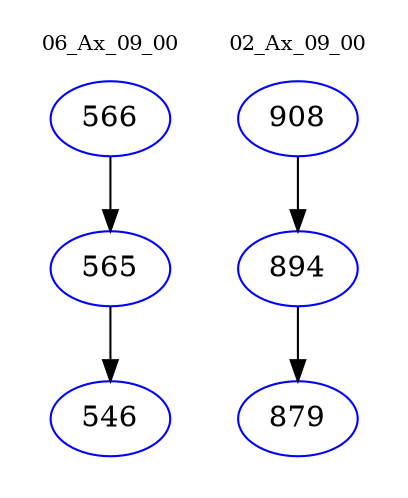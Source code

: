 digraph{
subgraph cluster_0 {
color = white
label = "06_Ax_09_00";
fontsize=10;
T0_566 [label="566", color="blue"]
T0_566 -> T0_565 [color="black"]
T0_565 [label="565", color="blue"]
T0_565 -> T0_546 [color="black"]
T0_546 [label="546", color="blue"]
}
subgraph cluster_1 {
color = white
label = "02_Ax_09_00";
fontsize=10;
T1_908 [label="908", color="blue"]
T1_908 -> T1_894 [color="black"]
T1_894 [label="894", color="blue"]
T1_894 -> T1_879 [color="black"]
T1_879 [label="879", color="blue"]
}
}
